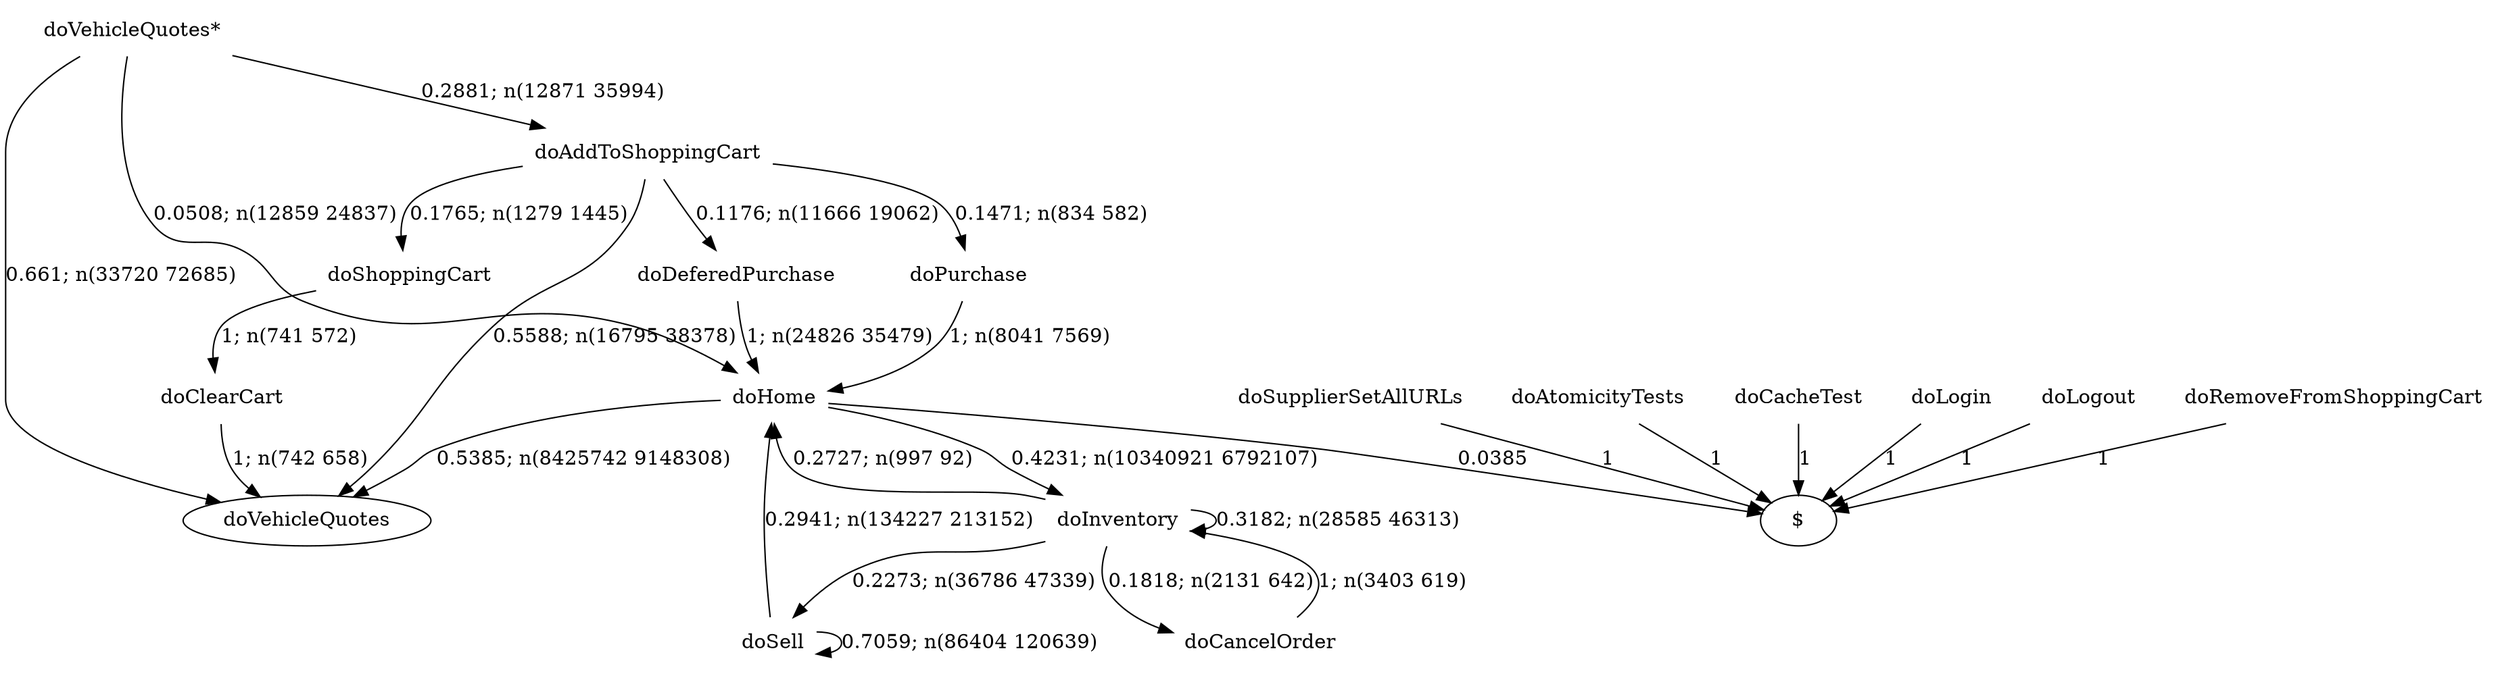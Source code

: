 digraph G {"doVehicleQuotes*" [label="doVehicleQuotes*",shape=none];"doSupplierSetAllURLs" [label="doSupplierSetAllURLs",shape=none];"doAtomicityTests" [label="doAtomicityTests",shape=none];"doCacheTest" [label="doCacheTest",shape=none];"doLogin" [label="doLogin",shape=none];"doAddToShoppingCart" [label="doAddToShoppingCart",shape=none];"doDeferedPurchase" [label="doDeferedPurchase",shape=none];"doHome" [label="doHome",shape=none];"doShoppingCart" [label="doShoppingCart",shape=none];"doClearCart" [label="doClearCart",shape=none];"doPurchase" [label="doPurchase",shape=none];"doInventory" [label="doInventory",shape=none];"doSell" [label="doSell",shape=none];"doLogout" [label="doLogout",shape=none];"doCancelOrder" [label="doCancelOrder",shape=none];"doRemoveFromShoppingCart" [label="doRemoveFromShoppingCart",shape=none];"doVehicleQuotes*"->"doVehicleQuotes" [style=solid,label="0.661; n(33720 72685)"];"doVehicleQuotes*"->"doAddToShoppingCart" [style=solid,label="0.2881; n(12871 35994)"];"doVehicleQuotes*"->"doHome" [style=solid,label="0.0508; n(12859 24837)"];"doSupplierSetAllURLs"->"$" [style=solid,label="1"];"doAtomicityTests"->"$" [style=solid,label="1"];"doCacheTest"->"$" [style=solid,label="1"];"doLogin"->"$" [style=solid,label="1"];"doAddToShoppingCart"->"doVehicleQuotes" [style=solid,label="0.5588; n(16795 38378)"];"doAddToShoppingCart"->"doDeferedPurchase" [style=solid,label="0.1176; n(11666 19062)"];"doAddToShoppingCart"->"doShoppingCart" [style=solid,label="0.1765; n(1279 1445)"];"doAddToShoppingCart"->"doPurchase" [style=solid,label="0.1471; n(834 582)"];"doDeferedPurchase"->"doHome" [style=solid,label="1; n(24826 35479)"];"doHome"->"doVehicleQuotes" [style=solid,label="0.5385; n(8425742 9148308)"];"doHome"->"doInventory" [style=solid,label="0.4231; n(10340921 6792107)"];"doHome"->"$" [style=solid,label="0.0385"];"doShoppingCart"->"doClearCart" [style=solid,label="1; n(741 572)"];"doClearCart"->"doVehicleQuotes" [style=solid,label="1; n(742 658)"];"doPurchase"->"doHome" [style=solid,label="1; n(8041 7569)"];"doInventory"->"doHome" [style=solid,label="0.2727; n(997 92)"];"doInventory"->"doInventory" [style=solid,label="0.3182; n(28585 46313)"];"doInventory"->"doSell" [style=solid,label="0.2273; n(36786 47339)"];"doInventory"->"doCancelOrder" [style=solid,label="0.1818; n(2131 642)"];"doSell"->"doHome" [style=solid,label="0.2941; n(134227 213152)"];"doSell"->"doSell" [style=solid,label="0.7059; n(86404 120639)"];"doLogout"->"$" [style=solid,label="1"];"doCancelOrder"->"doInventory" [style=solid,label="1; n(3403 619)"];"doRemoveFromShoppingCart"->"$" [style=solid,label="1"];}
